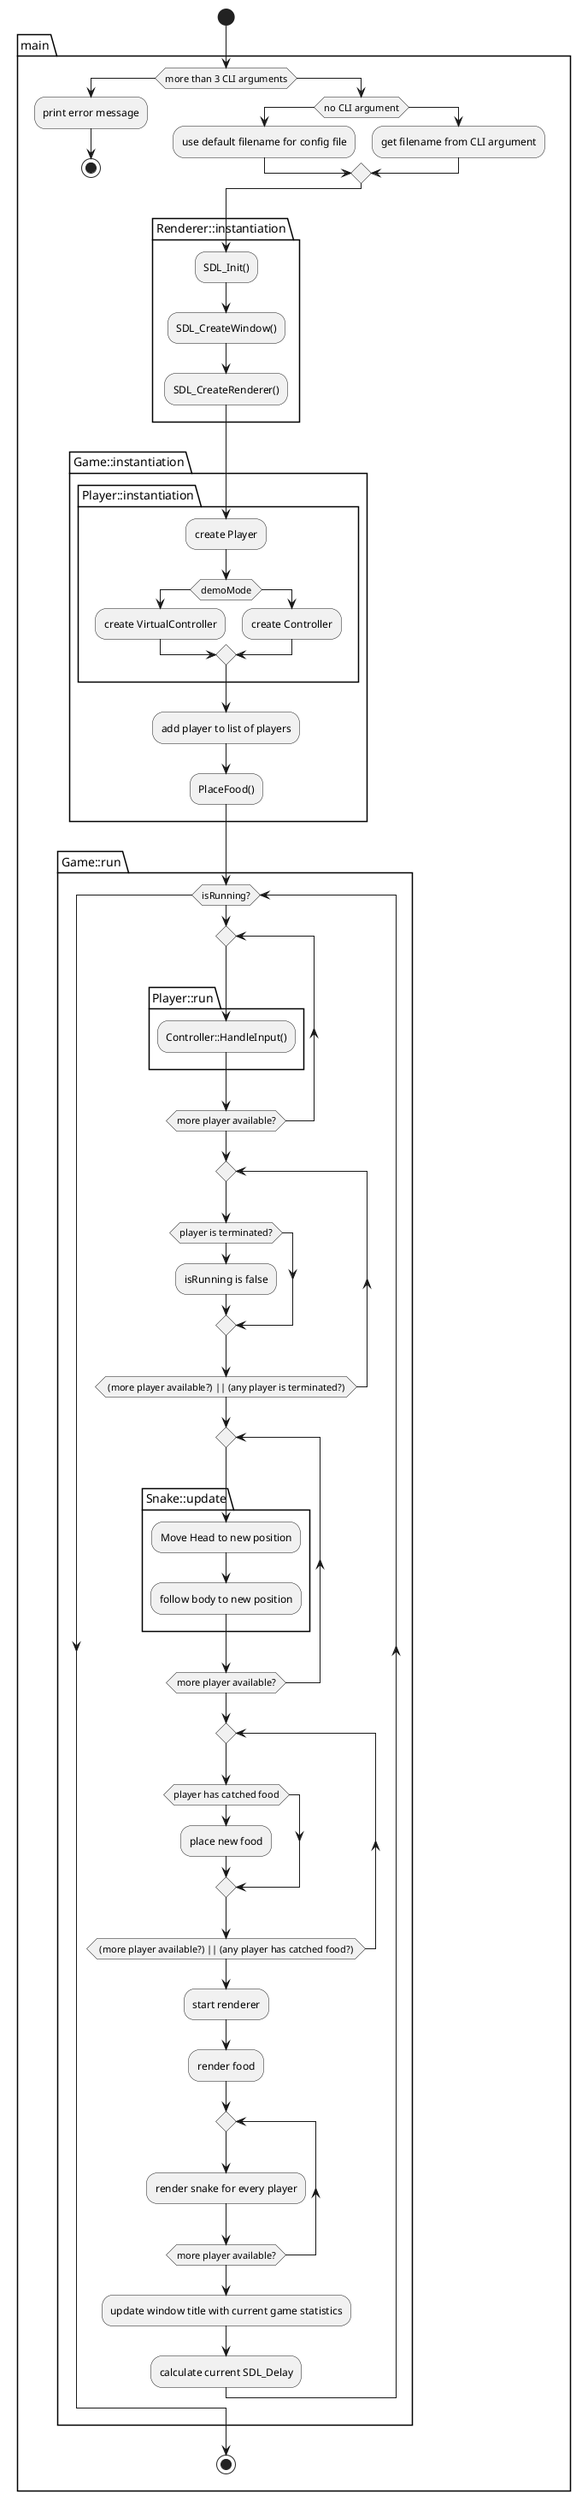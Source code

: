 @startuml
start
package "main" {

    if (more than 3 CLI arguments) then
        :print error message;
        stop
    else
        if (no CLI argument) then
            :use default filename for config file;
        else
            :get filename from CLI argument;
        endif
    endif
    package Renderer::instantiation {
        :SDL_Init();
        :SDL_CreateWindow();
        :SDL_CreateRenderer();
    }
    package Game::instantiation {
        package Player::instantiation {
            :create Player;
            if (demoMode) then
                :create VirtualController;
            else
                :create Controller;
            endif            
        }
        :add player to list of players;
        :PlaceFood();
    }
    package Game::run {
        while (isRunning?)
            repeat 
                package Player::run {
                    :Controller::HandleInput();
                }
            repeat while (more player available?) 
            repeat 
                if (player is terminated?) then
                    :isRunning is false;
                endif
            repeat while ( (more player available?) || (any player is terminated?) ) 
            repeat
                package Snake::update {
                    :Move Head to new position;
                    :follow body to new position;
                }
            repeat while (more player available?) 
            repeat                
                if (player has catched food) then
                    :place new food;
                endif
            repeat while ( (more player available?) || (any player has catched food?) ) 
            :start renderer;
            :render food;
            repeat                
                :render snake for every player;
            repeat while (more player available?)
            :update window title with current game statistics;
            :calculate current SDL_Delay;        
        endwhile

    }
    stop
}
@enduml